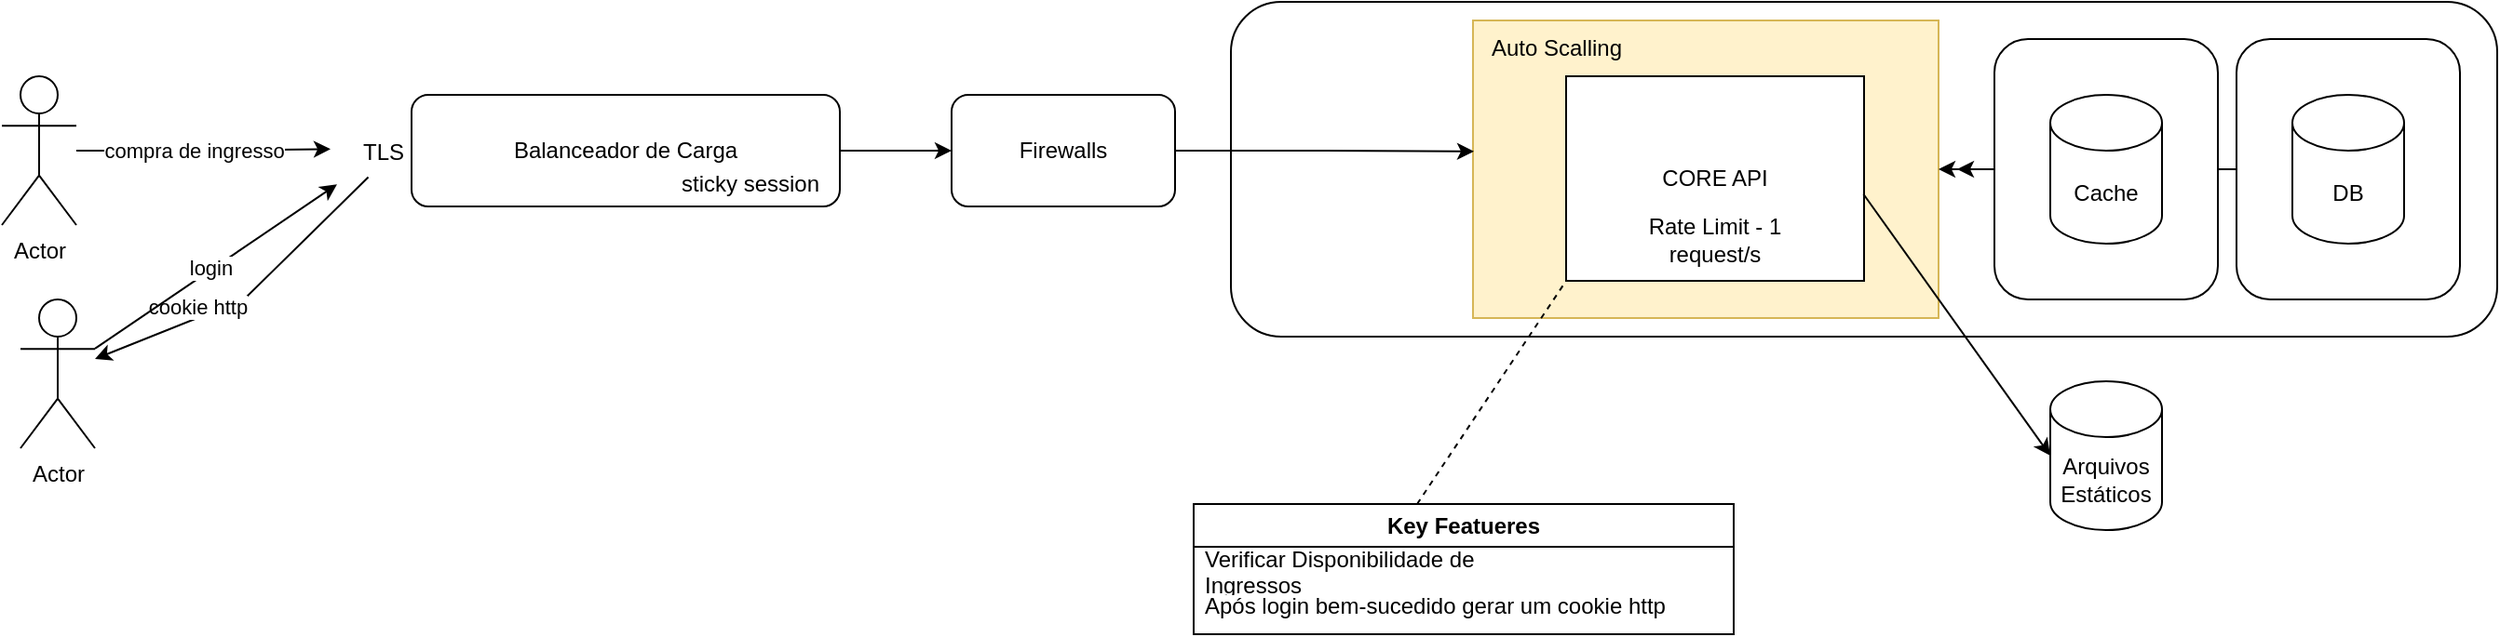 <mxfile version="24.2.2" type="github">
  <diagram name="Page-1" id="hCE-N7gqyjaDlNYpYCw_">
    <mxGraphModel dx="625" dy="356" grid="1" gridSize="10" guides="1" tooltips="1" connect="1" arrows="1" fold="1" page="1" pageScale="1" pageWidth="1169" pageHeight="827" math="0" shadow="0">
      <root>
        <mxCell id="0" />
        <mxCell id="1" parent="0" />
        <mxCell id="0kx0r4Rlf0pI_rS8J3VP-30" style="rounded=0;orthogonalLoop=1;jettySize=auto;html=1;exitX=0.363;exitY=0.943;exitDx=0;exitDy=0;exitPerimeter=0;" edge="1" parent="1" source="0kx0r4Rlf0pI_rS8J3VP-58" target="0kx0r4Rlf0pI_rS8J3VP-27">
          <mxGeometry relative="1" as="geometry">
            <mxPoint x="290.96" y="242.15" as="sourcePoint" />
            <Array as="points">
              <mxPoint x="220" y="290" />
            </Array>
          </mxGeometry>
        </mxCell>
        <mxCell id="0kx0r4Rlf0pI_rS8J3VP-31" value="cookie http" style="edgeLabel;html=1;align=center;verticalAlign=middle;resizable=0;points=[];" vertex="1" connectable="0" parent="0kx0r4Rlf0pI_rS8J3VP-30">
          <mxGeometry x="0.323" y="-6" relative="1" as="geometry">
            <mxPoint as="offset" />
          </mxGeometry>
        </mxCell>
        <mxCell id="0kx0r4Rlf0pI_rS8J3VP-34" style="edgeStyle=orthogonalEdgeStyle;rounded=0;orthogonalLoop=1;jettySize=auto;html=1;entryX=0;entryY=0.5;entryDx=0;entryDy=0;" edge="1" parent="1" source="0kx0r4Rlf0pI_rS8J3VP-1" target="0kx0r4Rlf0pI_rS8J3VP-33">
          <mxGeometry relative="1" as="geometry" />
        </mxCell>
        <mxCell id="0kx0r4Rlf0pI_rS8J3VP-1" value="Balanceador de Carga" style="rounded=1;whiteSpace=wrap;html=1;" vertex="1" parent="1">
          <mxGeometry x="310" y="180" width="230" height="60" as="geometry" />
        </mxCell>
        <mxCell id="0kx0r4Rlf0pI_rS8J3VP-3" style="edgeStyle=orthogonalEdgeStyle;rounded=0;orthogonalLoop=1;jettySize=auto;html=1;entryX=0.025;entryY=0.437;entryDx=0;entryDy=0;entryPerimeter=0;" edge="1" parent="1" source="0kx0r4Rlf0pI_rS8J3VP-2" target="0kx0r4Rlf0pI_rS8J3VP-58">
          <mxGeometry relative="1" as="geometry">
            <mxPoint x="286.92" y="208.55" as="targetPoint" />
          </mxGeometry>
        </mxCell>
        <mxCell id="0kx0r4Rlf0pI_rS8J3VP-20" value="compra de ingresso" style="edgeLabel;html=1;align=center;verticalAlign=middle;resizable=0;points=[];" vertex="1" connectable="0" parent="0kx0r4Rlf0pI_rS8J3VP-3">
          <mxGeometry x="-0.362" y="-1" relative="1" as="geometry">
            <mxPoint x="19" y="-1" as="offset" />
          </mxGeometry>
        </mxCell>
        <mxCell id="0kx0r4Rlf0pI_rS8J3VP-2" value="Actor" style="shape=umlActor;verticalLabelPosition=bottom;verticalAlign=top;html=1;outlineConnect=0;" vertex="1" parent="1">
          <mxGeometry x="90" y="170" width="40" height="80" as="geometry" />
        </mxCell>
        <mxCell id="0kx0r4Rlf0pI_rS8J3VP-4" value="sticky session" style="text;html=1;align=center;verticalAlign=middle;whiteSpace=wrap;rounded=0;" vertex="1" parent="1">
          <mxGeometry x="432" y="213" width="120" height="30" as="geometry" />
        </mxCell>
        <mxCell id="0kx0r4Rlf0pI_rS8J3VP-28" style="rounded=0;orthogonalLoop=1;jettySize=auto;html=1;entryX=0.083;entryY=1.07;entryDx=0;entryDy=0;entryPerimeter=0;" edge="1" parent="1" source="0kx0r4Rlf0pI_rS8J3VP-27" target="0kx0r4Rlf0pI_rS8J3VP-58">
          <mxGeometry relative="1" as="geometry">
            <mxPoint x="290" y="219.95" as="targetPoint" />
          </mxGeometry>
        </mxCell>
        <mxCell id="0kx0r4Rlf0pI_rS8J3VP-29" value="login" style="edgeLabel;html=1;align=center;verticalAlign=middle;resizable=0;points=[];" vertex="1" connectable="0" parent="0kx0r4Rlf0pI_rS8J3VP-28">
          <mxGeometry x="-0.042" y="1" relative="1" as="geometry">
            <mxPoint as="offset" />
          </mxGeometry>
        </mxCell>
        <mxCell id="0kx0r4Rlf0pI_rS8J3VP-27" value="Actor" style="shape=umlActor;verticalLabelPosition=bottom;verticalAlign=top;html=1;outlineConnect=0;" vertex="1" parent="1">
          <mxGeometry x="100" y="290" width="40" height="80" as="geometry" />
        </mxCell>
        <mxCell id="0kx0r4Rlf0pI_rS8J3VP-33" value="Firewalls" style="rounded=1;whiteSpace=wrap;html=1;" vertex="1" parent="1">
          <mxGeometry x="600" y="180" width="120" height="60" as="geometry" />
        </mxCell>
        <mxCell id="0kx0r4Rlf0pI_rS8J3VP-35" value="" style="rounded=1;whiteSpace=wrap;html=1;" vertex="1" parent="1">
          <mxGeometry x="750" y="130" width="680" height="180" as="geometry" />
        </mxCell>
        <mxCell id="0kx0r4Rlf0pI_rS8J3VP-37" value="" style="rounded=0;whiteSpace=wrap;html=1;fillColor=#fff2cc;strokeColor=#d6b656;" vertex="1" parent="1">
          <mxGeometry x="880" y="140" width="250" height="160" as="geometry" />
        </mxCell>
        <mxCell id="0kx0r4Rlf0pI_rS8J3VP-36" value="CORE API" style="rounded=0;whiteSpace=wrap;html=1;" vertex="1" parent="1">
          <mxGeometry x="930" y="170" width="160" height="110" as="geometry" />
        </mxCell>
        <mxCell id="0kx0r4Rlf0pI_rS8J3VP-38" value="Auto Scalling" style="text;html=1;align=center;verticalAlign=middle;whiteSpace=wrap;rounded=0;" vertex="1" parent="1">
          <mxGeometry x="880" y="140" width="90" height="30" as="geometry" />
        </mxCell>
        <mxCell id="0kx0r4Rlf0pI_rS8J3VP-45" style="edgeStyle=orthogonalEdgeStyle;rounded=0;orthogonalLoop=1;jettySize=auto;html=1;" edge="1" parent="1" source="0kx0r4Rlf0pI_rS8J3VP-40">
          <mxGeometry relative="1" as="geometry">
            <mxPoint x="1140" y="220.0" as="targetPoint" />
          </mxGeometry>
        </mxCell>
        <mxCell id="0kx0r4Rlf0pI_rS8J3VP-40" value="" style="rounded=1;whiteSpace=wrap;html=1;" vertex="1" parent="1">
          <mxGeometry x="1290" y="150" width="120" height="140" as="geometry" />
        </mxCell>
        <mxCell id="0kx0r4Rlf0pI_rS8J3VP-44" style="edgeStyle=orthogonalEdgeStyle;rounded=0;orthogonalLoop=1;jettySize=auto;html=1;" edge="1" parent="1" source="0kx0r4Rlf0pI_rS8J3VP-41" target="0kx0r4Rlf0pI_rS8J3VP-37">
          <mxGeometry relative="1" as="geometry" />
        </mxCell>
        <mxCell id="0kx0r4Rlf0pI_rS8J3VP-41" value="" style="rounded=1;whiteSpace=wrap;html=1;" vertex="1" parent="1">
          <mxGeometry x="1160" y="150" width="120" height="140" as="geometry" />
        </mxCell>
        <mxCell id="0kx0r4Rlf0pI_rS8J3VP-42" value="Cache" style="shape=cylinder3;whiteSpace=wrap;html=1;boundedLbl=1;backgroundOutline=1;size=15;" vertex="1" parent="1">
          <mxGeometry x="1190" y="180" width="60" height="80" as="geometry" />
        </mxCell>
        <mxCell id="0kx0r4Rlf0pI_rS8J3VP-43" value="DB" style="shape=cylinder3;whiteSpace=wrap;html=1;boundedLbl=1;backgroundOutline=1;size=15;" vertex="1" parent="1">
          <mxGeometry x="1320" y="180" width="60" height="80" as="geometry" />
        </mxCell>
        <mxCell id="0kx0r4Rlf0pI_rS8J3VP-46" value="Rate Limit - 1 request/s" style="text;html=1;align=center;verticalAlign=middle;whiteSpace=wrap;rounded=0;" vertex="1" parent="1">
          <mxGeometry x="950" y="243" width="120" height="30" as="geometry" />
        </mxCell>
        <mxCell id="0kx0r4Rlf0pI_rS8J3VP-47" style="edgeStyle=orthogonalEdgeStyle;rounded=0;orthogonalLoop=1;jettySize=auto;html=1;entryX=0.002;entryY=0.44;entryDx=0;entryDy=0;entryPerimeter=0;" edge="1" parent="1" source="0kx0r4Rlf0pI_rS8J3VP-33" target="0kx0r4Rlf0pI_rS8J3VP-37">
          <mxGeometry relative="1" as="geometry" />
        </mxCell>
        <mxCell id="0kx0r4Rlf0pI_rS8J3VP-48" value="" style="endArrow=none;dashed=1;html=1;rounded=0;" edge="1" parent="1">
          <mxGeometry width="50" height="50" relative="1" as="geometry">
            <mxPoint x="850" y="400" as="sourcePoint" />
            <mxPoint x="930" y="280" as="targetPoint" />
          </mxGeometry>
        </mxCell>
        <mxCell id="0kx0r4Rlf0pI_rS8J3VP-49" value="Key Featueres" style="swimlane;whiteSpace=wrap;html=1;" vertex="1" parent="1">
          <mxGeometry x="730" y="400" width="290" height="70" as="geometry" />
        </mxCell>
        <mxCell id="0kx0r4Rlf0pI_rS8J3VP-50" value="Verificar Disponibilidade de Ingressos" style="text;strokeColor=none;fillColor=none;align=left;verticalAlign=middle;spacingLeft=4;spacingRight=4;overflow=hidden;points=[[0,0.5],[1,0.5]];portConstraint=eastwest;rotatable=0;whiteSpace=wrap;html=1;" vertex="1" parent="0kx0r4Rlf0pI_rS8J3VP-49">
          <mxGeometry y="20" width="210" height="30" as="geometry" />
        </mxCell>
        <mxCell id="0kx0r4Rlf0pI_rS8J3VP-51" value="Após login bem-sucedido gerar um cookie http" style="text;strokeColor=none;fillColor=none;align=left;verticalAlign=middle;spacingLeft=4;spacingRight=4;overflow=hidden;points=[[0,0.5],[1,0.5]];portConstraint=eastwest;rotatable=0;whiteSpace=wrap;html=1;" vertex="1" parent="0kx0r4Rlf0pI_rS8J3VP-49">
          <mxGeometry y="40" width="290" height="30" as="geometry" />
        </mxCell>
        <mxCell id="0kx0r4Rlf0pI_rS8J3VP-52" value="Arquivos Estáticos" style="shape=cylinder3;whiteSpace=wrap;html=1;boundedLbl=1;backgroundOutline=1;size=15;" vertex="1" parent="1">
          <mxGeometry x="1190" y="334" width="60" height="80" as="geometry" />
        </mxCell>
        <mxCell id="0kx0r4Rlf0pI_rS8J3VP-53" value="" style="endArrow=classic;html=1;rounded=0;exitX=0.998;exitY=0.576;exitDx=0;exitDy=0;exitPerimeter=0;entryX=0;entryY=0.5;entryDx=0;entryDy=0;entryPerimeter=0;" edge="1" parent="1" source="0kx0r4Rlf0pI_rS8J3VP-36" target="0kx0r4Rlf0pI_rS8J3VP-52">
          <mxGeometry width="50" height="50" relative="1" as="geometry">
            <mxPoint x="1250" y="340" as="sourcePoint" />
            <mxPoint x="1300" y="290" as="targetPoint" />
          </mxGeometry>
        </mxCell>
        <mxCell id="0kx0r4Rlf0pI_rS8J3VP-58" value="TLS" style="text;html=1;align=center;verticalAlign=middle;whiteSpace=wrap;rounded=0;" vertex="1" parent="1">
          <mxGeometry x="265" y="196" width="60" height="30" as="geometry" />
        </mxCell>
      </root>
    </mxGraphModel>
  </diagram>
</mxfile>
